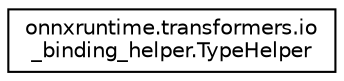 digraph "Graphical Class Hierarchy"
{
 // LATEX_PDF_SIZE
  edge [fontname="Helvetica",fontsize="10",labelfontname="Helvetica",labelfontsize="10"];
  node [fontname="Helvetica",fontsize="10",shape=record];
  rankdir="LR";
  Node0 [label="onnxruntime.transformers.io\l_binding_helper.TypeHelper",height=0.2,width=0.4,color="black", fillcolor="white", style="filled",URL="$classonnxruntime_1_1transformers_1_1io__binding__helper_1_1TypeHelper.html",tooltip=" "];
}
